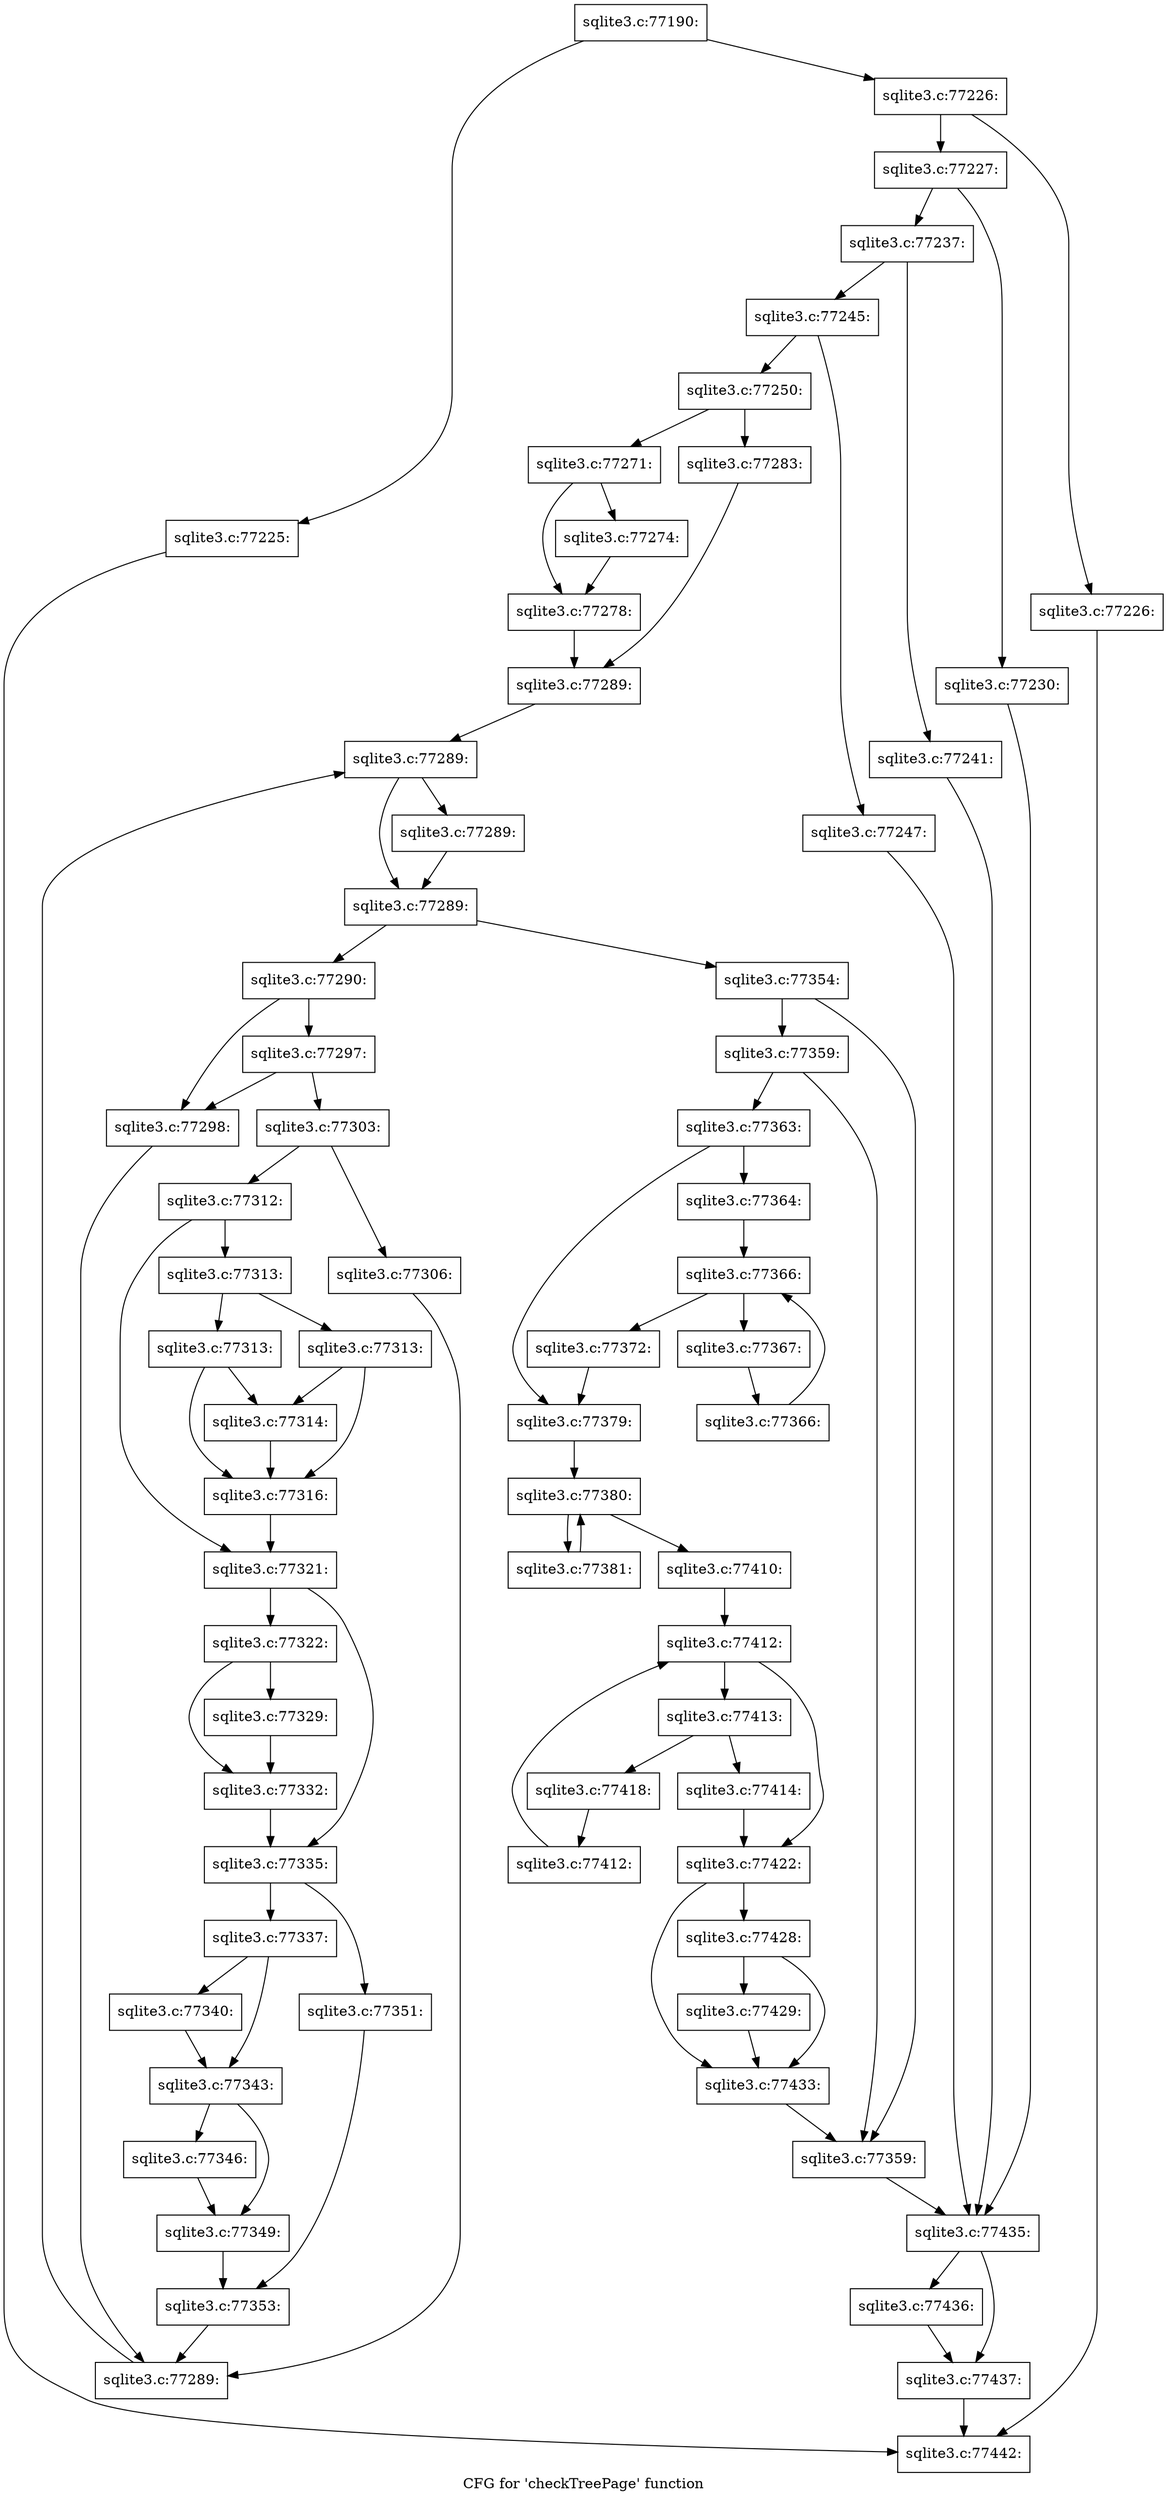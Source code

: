 digraph "CFG for 'checkTreePage' function" {
	label="CFG for 'checkTreePage' function";

	Node0x55c0f84323f0 [shape=record,label="{sqlite3.c:77190:}"];
	Node0x55c0f84323f0 -> Node0x55c0f843a760;
	Node0x55c0f84323f0 -> Node0x55c0f843a7b0;
	Node0x55c0f843a760 [shape=record,label="{sqlite3.c:77225:}"];
	Node0x55c0f843a760 -> Node0x55c0f842e9b0;
	Node0x55c0f843a7b0 [shape=record,label="{sqlite3.c:77226:}"];
	Node0x55c0f843a7b0 -> Node0x55c0f843ac70;
	Node0x55c0f843a7b0 -> Node0x55c0f843acc0;
	Node0x55c0f843ac70 [shape=record,label="{sqlite3.c:77226:}"];
	Node0x55c0f843ac70 -> Node0x55c0f842e9b0;
	Node0x55c0f843acc0 [shape=record,label="{sqlite3.c:77227:}"];
	Node0x55c0f843acc0 -> Node0x55c0f843b9f0;
	Node0x55c0f843acc0 -> Node0x55c0f843ba40;
	Node0x55c0f843b9f0 [shape=record,label="{sqlite3.c:77230:}"];
	Node0x55c0f843b9f0 -> Node0x55c0f843cde0;
	Node0x55c0f843ba40 [shape=record,label="{sqlite3.c:77237:}"];
	Node0x55c0f843ba40 -> Node0x55c0f843d540;
	Node0x55c0f843ba40 -> Node0x55c0f843d590;
	Node0x55c0f843d540 [shape=record,label="{sqlite3.c:77241:}"];
	Node0x55c0f843d540 -> Node0x55c0f843cde0;
	Node0x55c0f843d590 [shape=record,label="{sqlite3.c:77245:}"];
	Node0x55c0f843d590 -> Node0x55c0f843e0b0;
	Node0x55c0f843d590 -> Node0x55c0f843e100;
	Node0x55c0f843e0b0 [shape=record,label="{sqlite3.c:77247:}"];
	Node0x55c0f843e0b0 -> Node0x55c0f843cde0;
	Node0x55c0f843e100 [shape=record,label="{sqlite3.c:77250:}"];
	Node0x55c0f843e100 -> Node0x55c0f8441b70;
	Node0x55c0f843e100 -> Node0x55c0f8441ad0;
	Node0x55c0f8441ad0 [shape=record,label="{sqlite3.c:77271:}"];
	Node0x55c0f8441ad0 -> Node0x55c0f8442540;
	Node0x55c0f8441ad0 -> Node0x55c0f8442590;
	Node0x55c0f8442540 [shape=record,label="{sqlite3.c:77274:}"];
	Node0x55c0f8442540 -> Node0x55c0f8442590;
	Node0x55c0f8442590 [shape=record,label="{sqlite3.c:77278:}"];
	Node0x55c0f8442590 -> Node0x55c0f8441b20;
	Node0x55c0f8441b70 [shape=record,label="{sqlite3.c:77283:}"];
	Node0x55c0f8441b70 -> Node0x55c0f8441b20;
	Node0x55c0f8441b20 [shape=record,label="{sqlite3.c:77289:}"];
	Node0x55c0f8441b20 -> Node0x55c0f8444250;
	Node0x55c0f8444250 [shape=record,label="{sqlite3.c:77289:}"];
	Node0x55c0f8444250 -> Node0x55c0f8444540;
	Node0x55c0f8444250 -> Node0x55c0f84444f0;
	Node0x55c0f8444540 [shape=record,label="{sqlite3.c:77289:}"];
	Node0x55c0f8444540 -> Node0x55c0f84444f0;
	Node0x55c0f84444f0 [shape=record,label="{sqlite3.c:77289:}"];
	Node0x55c0f84444f0 -> Node0x55c0f8444470;
	Node0x55c0f84444f0 -> Node0x55c0f8443f40;
	Node0x55c0f8444470 [shape=record,label="{sqlite3.c:77290:}"];
	Node0x55c0f8444470 -> Node0x55c0f8445c50;
	Node0x55c0f8444470 -> Node0x55c0f8445cf0;
	Node0x55c0f8445cf0 [shape=record,label="{sqlite3.c:77297:}"];
	Node0x55c0f8445cf0 -> Node0x55c0f8445c50;
	Node0x55c0f8445cf0 -> Node0x55c0f8445ca0;
	Node0x55c0f8445c50 [shape=record,label="{sqlite3.c:77298:}"];
	Node0x55c0f8445c50 -> Node0x55c0f84443e0;
	Node0x55c0f8445ca0 [shape=record,label="{sqlite3.c:77303:}"];
	Node0x55c0f8445ca0 -> Node0x55c0f8446aa0;
	Node0x55c0f8445ca0 -> Node0x55c0f84475d0;
	Node0x55c0f8446aa0 [shape=record,label="{sqlite3.c:77306:}"];
	Node0x55c0f8446aa0 -> Node0x55c0f84443e0;
	Node0x55c0f84475d0 [shape=record,label="{sqlite3.c:77312:}"];
	Node0x55c0f84475d0 -> Node0x55c0f8448260;
	Node0x55c0f84475d0 -> Node0x55c0f84482b0;
	Node0x55c0f8448260 [shape=record,label="{sqlite3.c:77313:}"];
	Node0x55c0f8448260 -> Node0x55c0f84487f0;
	Node0x55c0f8448260 -> Node0x55c0f8448840;
	Node0x55c0f84487f0 [shape=record,label="{sqlite3.c:77313:}"];
	Node0x55c0f84487f0 -> Node0x55c0f8448750;
	Node0x55c0f84487f0 -> Node0x55c0f84487a0;
	Node0x55c0f8448840 [shape=record,label="{sqlite3.c:77313:}"];
	Node0x55c0f8448840 -> Node0x55c0f8448750;
	Node0x55c0f8448840 -> Node0x55c0f84487a0;
	Node0x55c0f8448750 [shape=record,label="{sqlite3.c:77314:}"];
	Node0x55c0f8448750 -> Node0x55c0f84487a0;
	Node0x55c0f84487a0 [shape=record,label="{sqlite3.c:77316:}"];
	Node0x55c0f84487a0 -> Node0x55c0f84482b0;
	Node0x55c0f84482b0 [shape=record,label="{sqlite3.c:77321:}"];
	Node0x55c0f84482b0 -> Node0x55c0f8449e60;
	Node0x55c0f84482b0 -> Node0x55c0f8449eb0;
	Node0x55c0f8449e60 [shape=record,label="{sqlite3.c:77322:}"];
	Node0x55c0f8449e60 -> Node0x55c0f844bbf0;
	Node0x55c0f8449e60 -> Node0x55c0f844bc40;
	Node0x55c0f844bbf0 [shape=record,label="{sqlite3.c:77329:}"];
	Node0x55c0f844bbf0 -> Node0x55c0f844bc40;
	Node0x55c0f844bc40 [shape=record,label="{sqlite3.c:77332:}"];
	Node0x55c0f844bc40 -> Node0x55c0f8449eb0;
	Node0x55c0f8449eb0 [shape=record,label="{sqlite3.c:77335:}"];
	Node0x55c0f8449eb0 -> Node0x55c0f844ca00;
	Node0x55c0f8449eb0 -> Node0x55c0f844c960;
	Node0x55c0f844c960 [shape=record,label="{sqlite3.c:77337:}"];
	Node0x55c0f844c960 -> Node0x55c0f844d100;
	Node0x55c0f844c960 -> Node0x55c0f844d150;
	Node0x55c0f844d100 [shape=record,label="{sqlite3.c:77340:}"];
	Node0x55c0f844d100 -> Node0x55c0f844d150;
	Node0x55c0f844d150 [shape=record,label="{sqlite3.c:77343:}"];
	Node0x55c0f844d150 -> Node0x55c0f844dfb0;
	Node0x55c0f844d150 -> Node0x55c0f844e000;
	Node0x55c0f844dfb0 [shape=record,label="{sqlite3.c:77346:}"];
	Node0x55c0f844dfb0 -> Node0x55c0f844e000;
	Node0x55c0f844e000 [shape=record,label="{sqlite3.c:77349:}"];
	Node0x55c0f844e000 -> Node0x55c0f844c9b0;
	Node0x55c0f844ca00 [shape=record,label="{sqlite3.c:77351:}"];
	Node0x55c0f844ca00 -> Node0x55c0f844c9b0;
	Node0x55c0f844c9b0 [shape=record,label="{sqlite3.c:77353:}"];
	Node0x55c0f844c9b0 -> Node0x55c0f84443e0;
	Node0x55c0f84443e0 [shape=record,label="{sqlite3.c:77289:}"];
	Node0x55c0f84443e0 -> Node0x55c0f8444250;
	Node0x55c0f8443f40 [shape=record,label="{sqlite3.c:77354:}"];
	Node0x55c0f8443f40 -> Node0x55c0f8450040;
	Node0x55c0f8443f40 -> Node0x55c0f844f200;
	Node0x55c0f8450040 [shape=record,label="{sqlite3.c:77359:}"];
	Node0x55c0f8450040 -> Node0x55c0f5a9dd50;
	Node0x55c0f8450040 -> Node0x55c0f844f200;
	Node0x55c0f5a9dd50 [shape=record,label="{sqlite3.c:77363:}"];
	Node0x55c0f5a9dd50 -> Node0x55c0f8450730;
	Node0x55c0f5a9dd50 -> Node0x55c0f84506e0;
	Node0x55c0f84506e0 [shape=record,label="{sqlite3.c:77364:}"];
	Node0x55c0f84506e0 -> Node0x55c0f8451350;
	Node0x55c0f8451350 [shape=record,label="{sqlite3.c:77366:}"];
	Node0x55c0f8451350 -> Node0x55c0f8451570;
	Node0x55c0f8451350 -> Node0x55c0f8451040;
	Node0x55c0f8451570 [shape=record,label="{sqlite3.c:77367:}"];
	Node0x55c0f8451570 -> Node0x55c0f84514e0;
	Node0x55c0f84514e0 [shape=record,label="{sqlite3.c:77366:}"];
	Node0x55c0f84514e0 -> Node0x55c0f8451350;
	Node0x55c0f8451040 [shape=record,label="{sqlite3.c:77372:}"];
	Node0x55c0f8451040 -> Node0x55c0f8450730;
	Node0x55c0f8450730 [shape=record,label="{sqlite3.c:77379:}"];
	Node0x55c0f8450730 -> Node0x55c0f84544b0;
	Node0x55c0f84544b0 [shape=record,label="{sqlite3.c:77380:}"];
	Node0x55c0f84544b0 -> Node0x55c0f8454860;
	Node0x55c0f84544b0 -> Node0x55c0f8454610;
	Node0x55c0f8454860 [shape=record,label="{sqlite3.c:77381:}"];
	Node0x55c0f8454860 -> Node0x55c0f84544b0;
	Node0x55c0f8454610 [shape=record,label="{sqlite3.c:77410:}"];
	Node0x55c0f8454610 -> Node0x55c0f8457090;
	Node0x55c0f8457090 [shape=record,label="{sqlite3.c:77412:}"];
	Node0x55c0f8457090 -> Node0x55c0f5a9dda0;
	Node0x55c0f8457090 -> Node0x55c0f84571f0;
	Node0x55c0f5a9dda0 [shape=record,label="{sqlite3.c:77413:}"];
	Node0x55c0f5a9dda0 -> Node0x55c0f8457990;
	Node0x55c0f5a9dda0 -> Node0x55c0f8457de0;
	Node0x55c0f8457990 [shape=record,label="{sqlite3.c:77414:}"];
	Node0x55c0f8457990 -> Node0x55c0f84571f0;
	Node0x55c0f8457de0 [shape=record,label="{sqlite3.c:77418:}"];
	Node0x55c0f8457de0 -> Node0x55c0f8457d90;
	Node0x55c0f8457d90 [shape=record,label="{sqlite3.c:77412:}"];
	Node0x55c0f8457d90 -> Node0x55c0f8457090;
	Node0x55c0f84571f0 [shape=record,label="{sqlite3.c:77422:}"];
	Node0x55c0f84571f0 -> Node0x55c0f8459730;
	Node0x55c0f84571f0 -> Node0x55c0f84596e0;
	Node0x55c0f8459730 [shape=record,label="{sqlite3.c:77428:}"];
	Node0x55c0f8459730 -> Node0x55c0f8459690;
	Node0x55c0f8459730 -> Node0x55c0f84596e0;
	Node0x55c0f8459690 [shape=record,label="{sqlite3.c:77429:}"];
	Node0x55c0f8459690 -> Node0x55c0f84596e0;
	Node0x55c0f84596e0 [shape=record,label="{sqlite3.c:77433:}"];
	Node0x55c0f84596e0 -> Node0x55c0f844f200;
	Node0x55c0f844f200 [shape=record,label="{sqlite3.c:77359:}"];
	Node0x55c0f844f200 -> Node0x55c0f843cde0;
	Node0x55c0f843cde0 [shape=record,label="{sqlite3.c:77435:}"];
	Node0x55c0f843cde0 -> Node0x55c0f845af30;
	Node0x55c0f843cde0 -> Node0x55c0f845aa60;
	Node0x55c0f845aa60 [shape=record,label="{sqlite3.c:77436:}"];
	Node0x55c0f845aa60 -> Node0x55c0f845af30;
	Node0x55c0f845af30 [shape=record,label="{sqlite3.c:77437:}"];
	Node0x55c0f845af30 -> Node0x55c0f842e9b0;
	Node0x55c0f842e9b0 [shape=record,label="{sqlite3.c:77442:}"];
}
